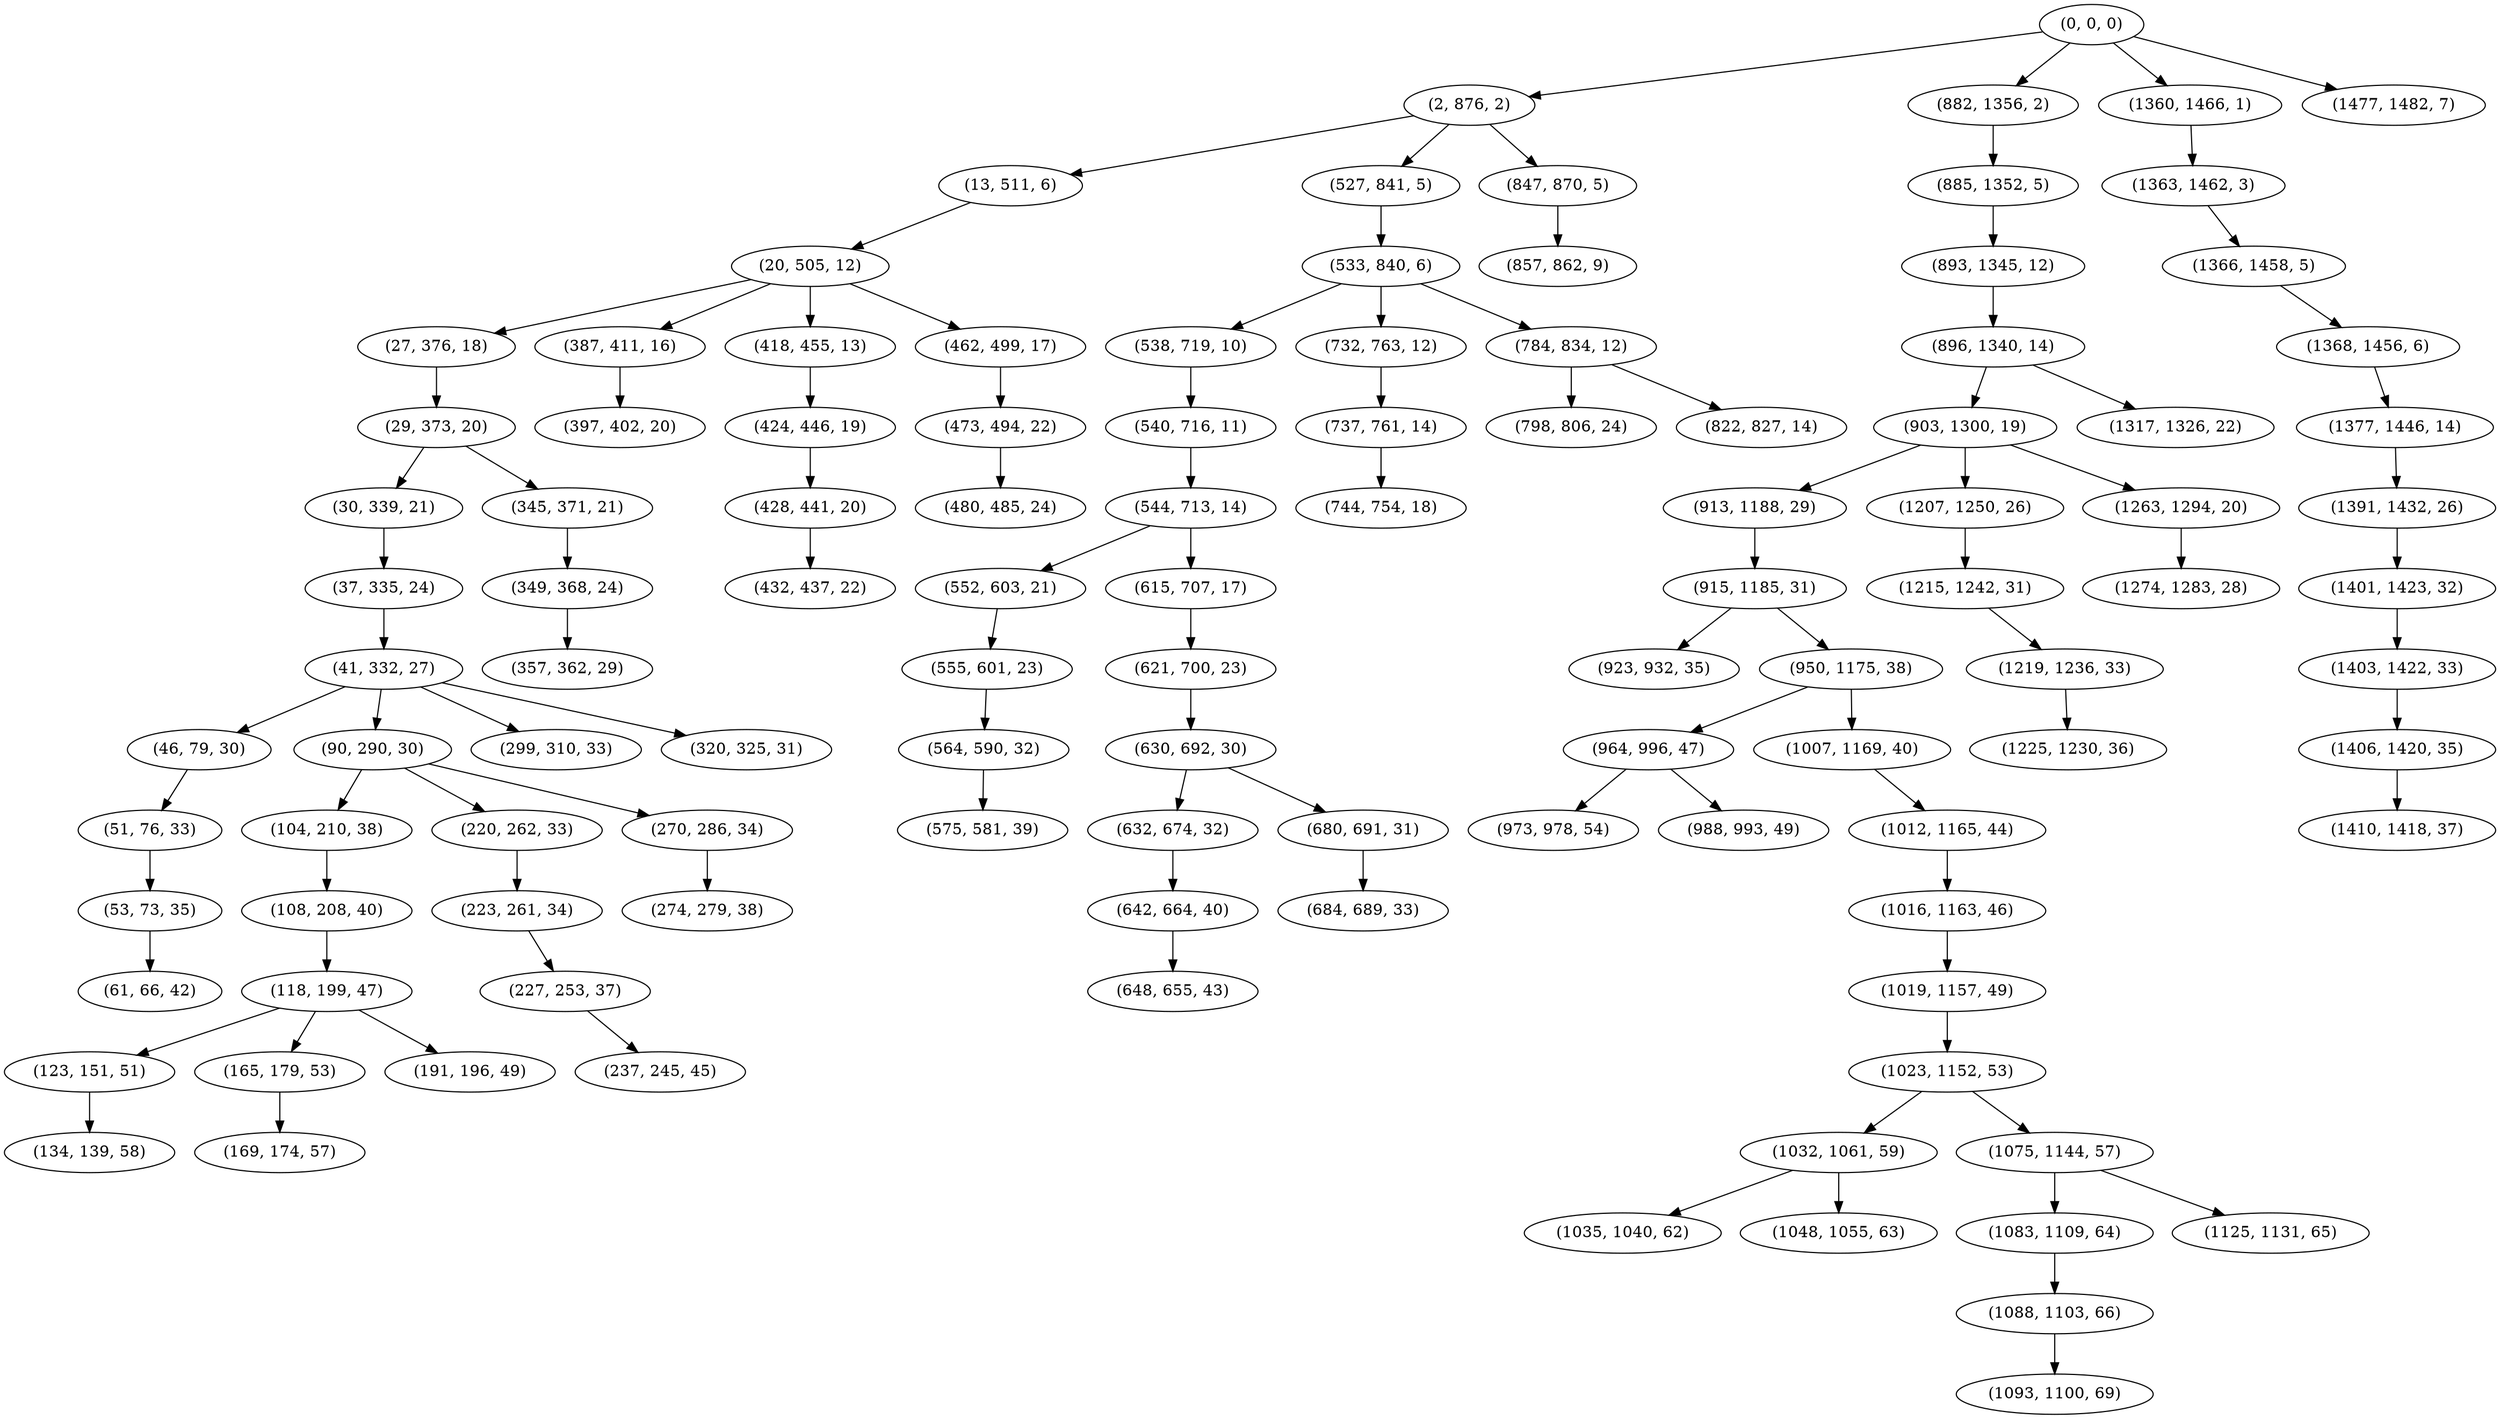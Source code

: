 digraph tree {
    "(0, 0, 0)";
    "(2, 876, 2)";
    "(13, 511, 6)";
    "(20, 505, 12)";
    "(27, 376, 18)";
    "(29, 373, 20)";
    "(30, 339, 21)";
    "(37, 335, 24)";
    "(41, 332, 27)";
    "(46, 79, 30)";
    "(51, 76, 33)";
    "(53, 73, 35)";
    "(61, 66, 42)";
    "(90, 290, 30)";
    "(104, 210, 38)";
    "(108, 208, 40)";
    "(118, 199, 47)";
    "(123, 151, 51)";
    "(134, 139, 58)";
    "(165, 179, 53)";
    "(169, 174, 57)";
    "(191, 196, 49)";
    "(220, 262, 33)";
    "(223, 261, 34)";
    "(227, 253, 37)";
    "(237, 245, 45)";
    "(270, 286, 34)";
    "(274, 279, 38)";
    "(299, 310, 33)";
    "(320, 325, 31)";
    "(345, 371, 21)";
    "(349, 368, 24)";
    "(357, 362, 29)";
    "(387, 411, 16)";
    "(397, 402, 20)";
    "(418, 455, 13)";
    "(424, 446, 19)";
    "(428, 441, 20)";
    "(432, 437, 22)";
    "(462, 499, 17)";
    "(473, 494, 22)";
    "(480, 485, 24)";
    "(527, 841, 5)";
    "(533, 840, 6)";
    "(538, 719, 10)";
    "(540, 716, 11)";
    "(544, 713, 14)";
    "(552, 603, 21)";
    "(555, 601, 23)";
    "(564, 590, 32)";
    "(575, 581, 39)";
    "(615, 707, 17)";
    "(621, 700, 23)";
    "(630, 692, 30)";
    "(632, 674, 32)";
    "(642, 664, 40)";
    "(648, 655, 43)";
    "(680, 691, 31)";
    "(684, 689, 33)";
    "(732, 763, 12)";
    "(737, 761, 14)";
    "(744, 754, 18)";
    "(784, 834, 12)";
    "(798, 806, 24)";
    "(822, 827, 14)";
    "(847, 870, 5)";
    "(857, 862, 9)";
    "(882, 1356, 2)";
    "(885, 1352, 5)";
    "(893, 1345, 12)";
    "(896, 1340, 14)";
    "(903, 1300, 19)";
    "(913, 1188, 29)";
    "(915, 1185, 31)";
    "(923, 932, 35)";
    "(950, 1175, 38)";
    "(964, 996, 47)";
    "(973, 978, 54)";
    "(988, 993, 49)";
    "(1007, 1169, 40)";
    "(1012, 1165, 44)";
    "(1016, 1163, 46)";
    "(1019, 1157, 49)";
    "(1023, 1152, 53)";
    "(1032, 1061, 59)";
    "(1035, 1040, 62)";
    "(1048, 1055, 63)";
    "(1075, 1144, 57)";
    "(1083, 1109, 64)";
    "(1088, 1103, 66)";
    "(1093, 1100, 69)";
    "(1125, 1131, 65)";
    "(1207, 1250, 26)";
    "(1215, 1242, 31)";
    "(1219, 1236, 33)";
    "(1225, 1230, 36)";
    "(1263, 1294, 20)";
    "(1274, 1283, 28)";
    "(1317, 1326, 22)";
    "(1360, 1466, 1)";
    "(1363, 1462, 3)";
    "(1366, 1458, 5)";
    "(1368, 1456, 6)";
    "(1377, 1446, 14)";
    "(1391, 1432, 26)";
    "(1401, 1423, 32)";
    "(1403, 1422, 33)";
    "(1406, 1420, 35)";
    "(1410, 1418, 37)";
    "(1477, 1482, 7)";
    "(0, 0, 0)" -> "(2, 876, 2)";
    "(0, 0, 0)" -> "(882, 1356, 2)";
    "(0, 0, 0)" -> "(1360, 1466, 1)";
    "(0, 0, 0)" -> "(1477, 1482, 7)";
    "(2, 876, 2)" -> "(13, 511, 6)";
    "(2, 876, 2)" -> "(527, 841, 5)";
    "(2, 876, 2)" -> "(847, 870, 5)";
    "(13, 511, 6)" -> "(20, 505, 12)";
    "(20, 505, 12)" -> "(27, 376, 18)";
    "(20, 505, 12)" -> "(387, 411, 16)";
    "(20, 505, 12)" -> "(418, 455, 13)";
    "(20, 505, 12)" -> "(462, 499, 17)";
    "(27, 376, 18)" -> "(29, 373, 20)";
    "(29, 373, 20)" -> "(30, 339, 21)";
    "(29, 373, 20)" -> "(345, 371, 21)";
    "(30, 339, 21)" -> "(37, 335, 24)";
    "(37, 335, 24)" -> "(41, 332, 27)";
    "(41, 332, 27)" -> "(46, 79, 30)";
    "(41, 332, 27)" -> "(90, 290, 30)";
    "(41, 332, 27)" -> "(299, 310, 33)";
    "(41, 332, 27)" -> "(320, 325, 31)";
    "(46, 79, 30)" -> "(51, 76, 33)";
    "(51, 76, 33)" -> "(53, 73, 35)";
    "(53, 73, 35)" -> "(61, 66, 42)";
    "(90, 290, 30)" -> "(104, 210, 38)";
    "(90, 290, 30)" -> "(220, 262, 33)";
    "(90, 290, 30)" -> "(270, 286, 34)";
    "(104, 210, 38)" -> "(108, 208, 40)";
    "(108, 208, 40)" -> "(118, 199, 47)";
    "(118, 199, 47)" -> "(123, 151, 51)";
    "(118, 199, 47)" -> "(165, 179, 53)";
    "(118, 199, 47)" -> "(191, 196, 49)";
    "(123, 151, 51)" -> "(134, 139, 58)";
    "(165, 179, 53)" -> "(169, 174, 57)";
    "(220, 262, 33)" -> "(223, 261, 34)";
    "(223, 261, 34)" -> "(227, 253, 37)";
    "(227, 253, 37)" -> "(237, 245, 45)";
    "(270, 286, 34)" -> "(274, 279, 38)";
    "(345, 371, 21)" -> "(349, 368, 24)";
    "(349, 368, 24)" -> "(357, 362, 29)";
    "(387, 411, 16)" -> "(397, 402, 20)";
    "(418, 455, 13)" -> "(424, 446, 19)";
    "(424, 446, 19)" -> "(428, 441, 20)";
    "(428, 441, 20)" -> "(432, 437, 22)";
    "(462, 499, 17)" -> "(473, 494, 22)";
    "(473, 494, 22)" -> "(480, 485, 24)";
    "(527, 841, 5)" -> "(533, 840, 6)";
    "(533, 840, 6)" -> "(538, 719, 10)";
    "(533, 840, 6)" -> "(732, 763, 12)";
    "(533, 840, 6)" -> "(784, 834, 12)";
    "(538, 719, 10)" -> "(540, 716, 11)";
    "(540, 716, 11)" -> "(544, 713, 14)";
    "(544, 713, 14)" -> "(552, 603, 21)";
    "(544, 713, 14)" -> "(615, 707, 17)";
    "(552, 603, 21)" -> "(555, 601, 23)";
    "(555, 601, 23)" -> "(564, 590, 32)";
    "(564, 590, 32)" -> "(575, 581, 39)";
    "(615, 707, 17)" -> "(621, 700, 23)";
    "(621, 700, 23)" -> "(630, 692, 30)";
    "(630, 692, 30)" -> "(632, 674, 32)";
    "(630, 692, 30)" -> "(680, 691, 31)";
    "(632, 674, 32)" -> "(642, 664, 40)";
    "(642, 664, 40)" -> "(648, 655, 43)";
    "(680, 691, 31)" -> "(684, 689, 33)";
    "(732, 763, 12)" -> "(737, 761, 14)";
    "(737, 761, 14)" -> "(744, 754, 18)";
    "(784, 834, 12)" -> "(798, 806, 24)";
    "(784, 834, 12)" -> "(822, 827, 14)";
    "(847, 870, 5)" -> "(857, 862, 9)";
    "(882, 1356, 2)" -> "(885, 1352, 5)";
    "(885, 1352, 5)" -> "(893, 1345, 12)";
    "(893, 1345, 12)" -> "(896, 1340, 14)";
    "(896, 1340, 14)" -> "(903, 1300, 19)";
    "(896, 1340, 14)" -> "(1317, 1326, 22)";
    "(903, 1300, 19)" -> "(913, 1188, 29)";
    "(903, 1300, 19)" -> "(1207, 1250, 26)";
    "(903, 1300, 19)" -> "(1263, 1294, 20)";
    "(913, 1188, 29)" -> "(915, 1185, 31)";
    "(915, 1185, 31)" -> "(923, 932, 35)";
    "(915, 1185, 31)" -> "(950, 1175, 38)";
    "(950, 1175, 38)" -> "(964, 996, 47)";
    "(950, 1175, 38)" -> "(1007, 1169, 40)";
    "(964, 996, 47)" -> "(973, 978, 54)";
    "(964, 996, 47)" -> "(988, 993, 49)";
    "(1007, 1169, 40)" -> "(1012, 1165, 44)";
    "(1012, 1165, 44)" -> "(1016, 1163, 46)";
    "(1016, 1163, 46)" -> "(1019, 1157, 49)";
    "(1019, 1157, 49)" -> "(1023, 1152, 53)";
    "(1023, 1152, 53)" -> "(1032, 1061, 59)";
    "(1023, 1152, 53)" -> "(1075, 1144, 57)";
    "(1032, 1061, 59)" -> "(1035, 1040, 62)";
    "(1032, 1061, 59)" -> "(1048, 1055, 63)";
    "(1075, 1144, 57)" -> "(1083, 1109, 64)";
    "(1075, 1144, 57)" -> "(1125, 1131, 65)";
    "(1083, 1109, 64)" -> "(1088, 1103, 66)";
    "(1088, 1103, 66)" -> "(1093, 1100, 69)";
    "(1207, 1250, 26)" -> "(1215, 1242, 31)";
    "(1215, 1242, 31)" -> "(1219, 1236, 33)";
    "(1219, 1236, 33)" -> "(1225, 1230, 36)";
    "(1263, 1294, 20)" -> "(1274, 1283, 28)";
    "(1360, 1466, 1)" -> "(1363, 1462, 3)";
    "(1363, 1462, 3)" -> "(1366, 1458, 5)";
    "(1366, 1458, 5)" -> "(1368, 1456, 6)";
    "(1368, 1456, 6)" -> "(1377, 1446, 14)";
    "(1377, 1446, 14)" -> "(1391, 1432, 26)";
    "(1391, 1432, 26)" -> "(1401, 1423, 32)";
    "(1401, 1423, 32)" -> "(1403, 1422, 33)";
    "(1403, 1422, 33)" -> "(1406, 1420, 35)";
    "(1406, 1420, 35)" -> "(1410, 1418, 37)";
}
